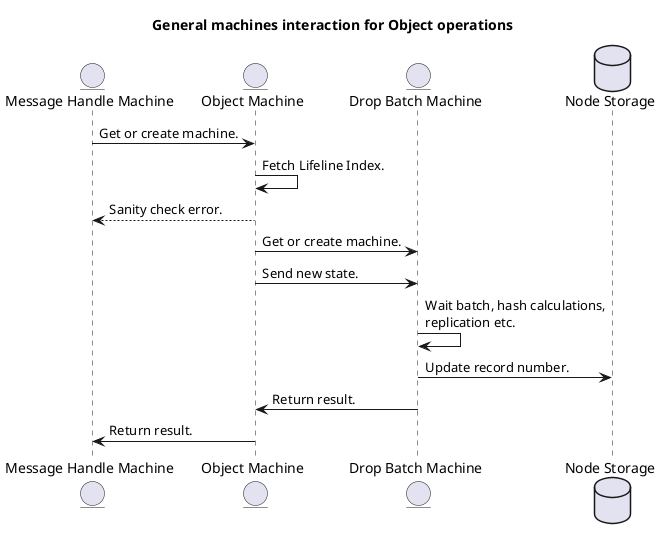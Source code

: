@startuml

title "General machines interaction for Object operations"

entity "Message Handle Machine" as m
entity "Object Machine" as o
entity "Drop Batch Machine" as d
database "Node Storage" as db

m -> o : Get or create machine.
o -> o : Fetch Lifeline Index.
o --> m : Sanity check error.
o -> d : Get or create machine.
o -> d : Send new state.
d -> d : Wait batch, hash calculations,\nreplication etc.
d -> db : Update record number.
d -> o : Return result.
o -> m : Return result.

@enduml
